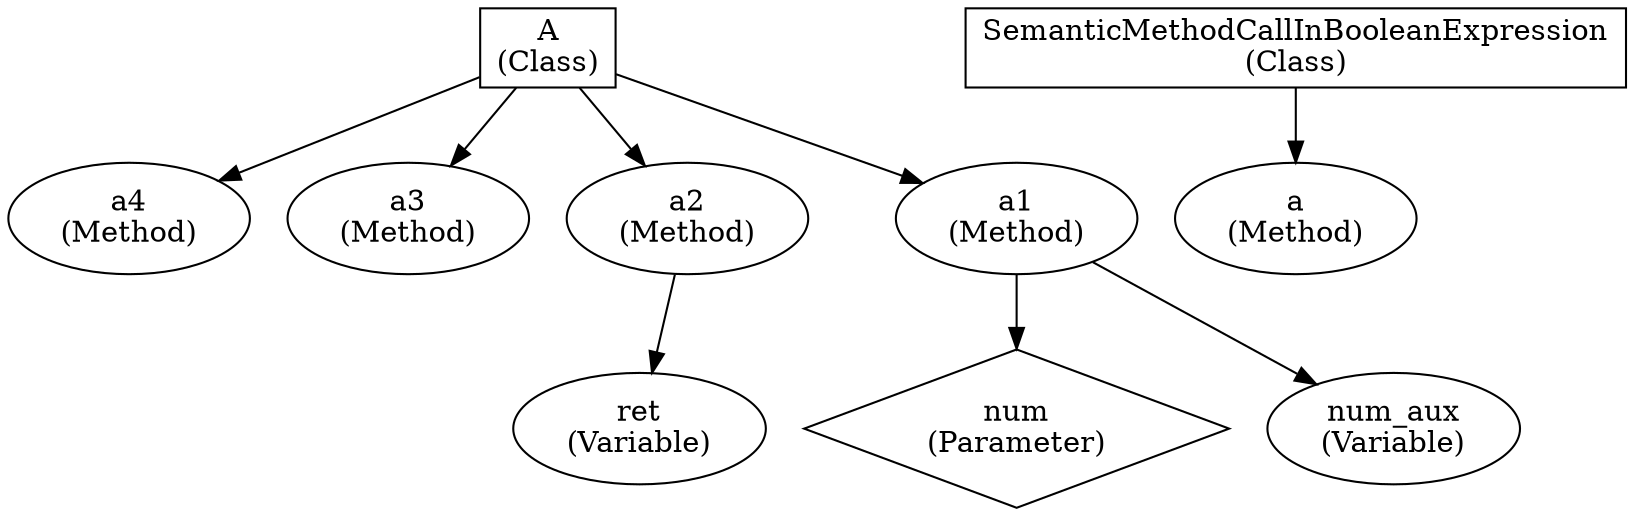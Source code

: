 digraph SymbolTable {
  A [shape=box, label="A\n(Class)"];
  A_a4 [shape=ellipse, label="a4\n(Method)"];
  A -> A_a4;
  A_a3 [shape=ellipse, label="a3\n(Method)"];
  A -> A_a3;
  A_a2 [shape=ellipse, label="a2\n(Method)"];
  A -> A_a2;
  A_a2_ret [shape=oval, label="ret\n(Variable)"];
  A_a2 -> A_a2_ret;
  A_a1 [shape=ellipse, label="a1\n(Method)"];
  A -> A_a1;
  A_a1_num [shape=diamond, label="num\n(Parameter)"];
  A_a1 -> A_a1_num;
  A_a1_num_aux [shape=oval, label="num_aux\n(Variable)"];
  A_a1 -> A_a1_num_aux;
  SemanticMethodCallInBooleanExpression [shape=box, label="SemanticMethodCallInBooleanExpression\n(Class)"];
  SemanticMethodCallInBooleanExpression_a [shape=ellipse, label="a\n(Method)"];
  SemanticMethodCallInBooleanExpression -> SemanticMethodCallInBooleanExpression_a;
}
